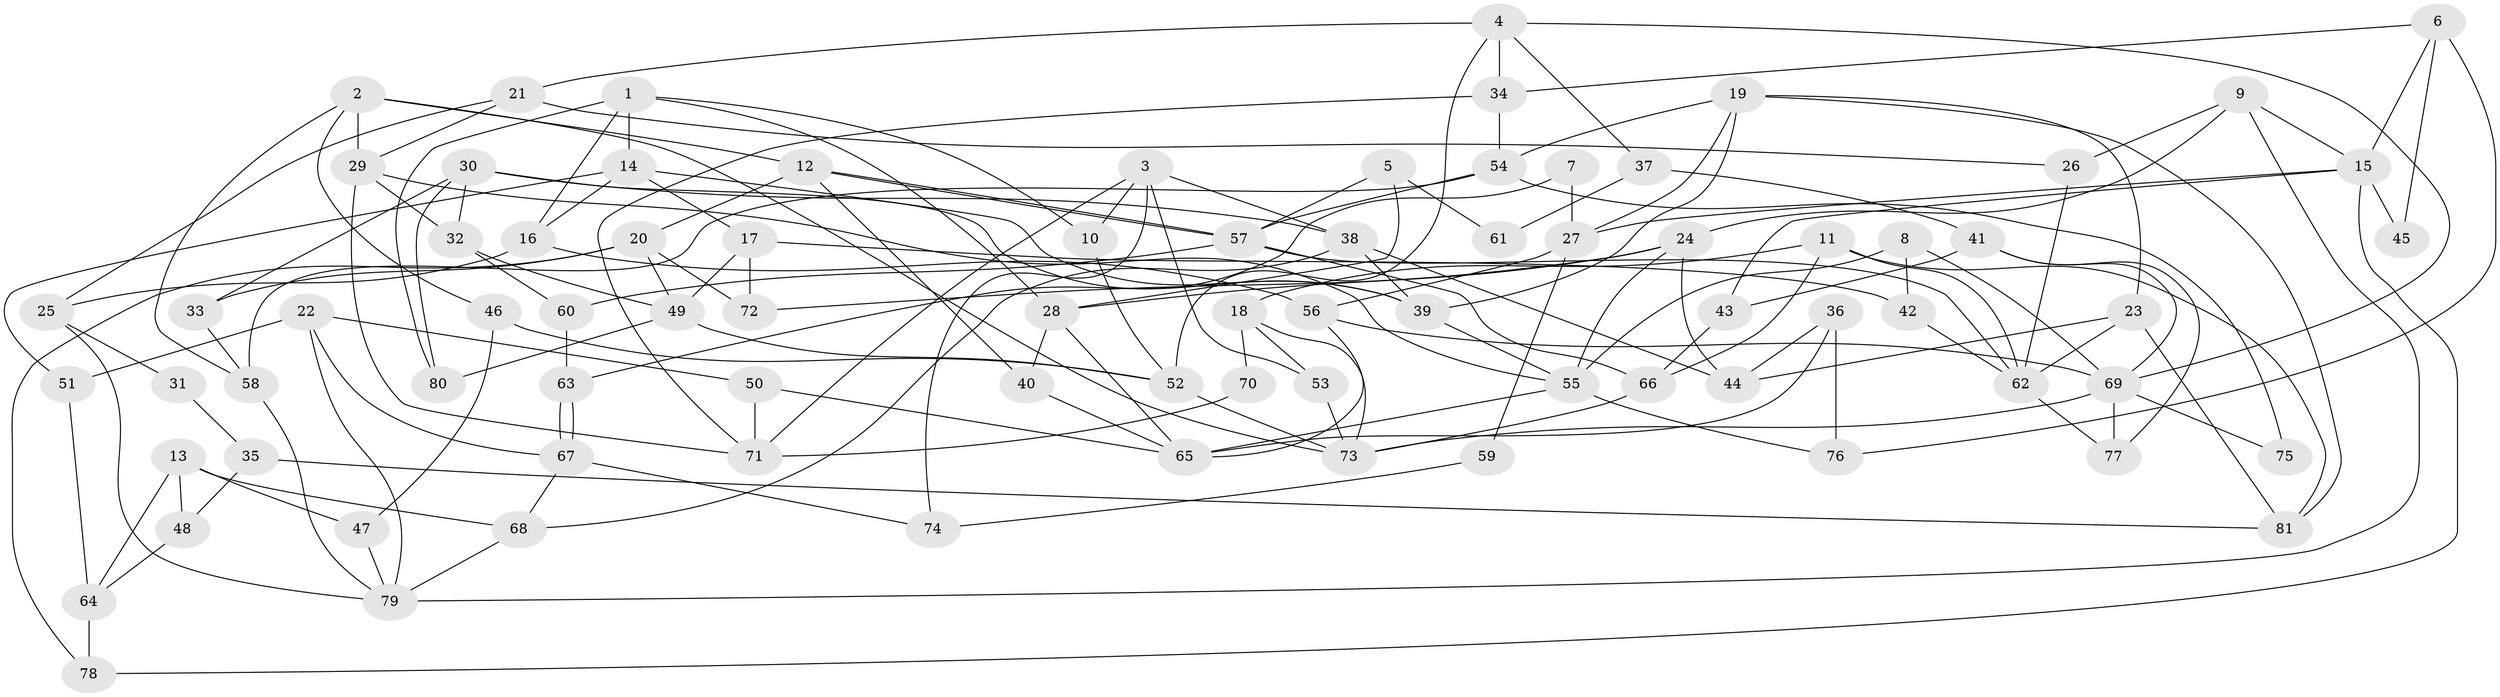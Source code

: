 // Generated by graph-tools (version 1.1) at 2025/11/02/27/25 16:11:21]
// undirected, 81 vertices, 162 edges
graph export_dot {
graph [start="1"]
  node [color=gray90,style=filled];
  1;
  2;
  3;
  4;
  5;
  6;
  7;
  8;
  9;
  10;
  11;
  12;
  13;
  14;
  15;
  16;
  17;
  18;
  19;
  20;
  21;
  22;
  23;
  24;
  25;
  26;
  27;
  28;
  29;
  30;
  31;
  32;
  33;
  34;
  35;
  36;
  37;
  38;
  39;
  40;
  41;
  42;
  43;
  44;
  45;
  46;
  47;
  48;
  49;
  50;
  51;
  52;
  53;
  54;
  55;
  56;
  57;
  58;
  59;
  60;
  61;
  62;
  63;
  64;
  65;
  66;
  67;
  68;
  69;
  70;
  71;
  72;
  73;
  74;
  75;
  76;
  77;
  78;
  79;
  80;
  81;
  1 -- 80;
  1 -- 16;
  1 -- 10;
  1 -- 14;
  1 -- 28;
  2 -- 12;
  2 -- 58;
  2 -- 29;
  2 -- 46;
  2 -- 73;
  3 -- 53;
  3 -- 38;
  3 -- 10;
  3 -- 71;
  3 -- 74;
  4 -- 34;
  4 -- 52;
  4 -- 21;
  4 -- 37;
  4 -- 69;
  5 -- 28;
  5 -- 57;
  5 -- 61;
  6 -- 15;
  6 -- 76;
  6 -- 34;
  6 -- 45;
  7 -- 27;
  7 -- 63;
  8 -- 69;
  8 -- 55;
  8 -- 42;
  9 -- 26;
  9 -- 24;
  9 -- 15;
  9 -- 79;
  10 -- 52;
  11 -- 62;
  11 -- 66;
  11 -- 18;
  11 -- 81;
  12 -- 57;
  12 -- 57;
  12 -- 40;
  12 -- 20;
  13 -- 47;
  13 -- 68;
  13 -- 48;
  13 -- 64;
  14 -- 17;
  14 -- 16;
  14 -- 39;
  14 -- 51;
  15 -- 43;
  15 -- 27;
  15 -- 45;
  15 -- 78;
  16 -- 56;
  16 -- 25;
  17 -- 42;
  17 -- 49;
  17 -- 72;
  18 -- 73;
  18 -- 53;
  18 -- 70;
  19 -- 39;
  19 -- 81;
  19 -- 23;
  19 -- 27;
  19 -- 54;
  20 -- 33;
  20 -- 49;
  20 -- 72;
  20 -- 78;
  21 -- 29;
  21 -- 25;
  21 -- 26;
  22 -- 79;
  22 -- 51;
  22 -- 50;
  22 -- 67;
  23 -- 44;
  23 -- 62;
  23 -- 81;
  24 -- 55;
  24 -- 72;
  24 -- 28;
  24 -- 44;
  25 -- 31;
  25 -- 79;
  26 -- 62;
  27 -- 56;
  27 -- 59;
  28 -- 40;
  28 -- 65;
  29 -- 55;
  29 -- 32;
  29 -- 71;
  30 -- 32;
  30 -- 38;
  30 -- 33;
  30 -- 39;
  30 -- 80;
  31 -- 35;
  32 -- 49;
  32 -- 60;
  33 -- 58;
  34 -- 71;
  34 -- 54;
  35 -- 48;
  35 -- 81;
  36 -- 65;
  36 -- 44;
  36 -- 76;
  37 -- 41;
  37 -- 61;
  38 -- 39;
  38 -- 68;
  38 -- 44;
  39 -- 55;
  40 -- 65;
  41 -- 69;
  41 -- 77;
  41 -- 43;
  42 -- 62;
  43 -- 66;
  46 -- 52;
  46 -- 47;
  47 -- 79;
  48 -- 64;
  49 -- 52;
  49 -- 80;
  50 -- 71;
  50 -- 65;
  51 -- 64;
  52 -- 73;
  53 -- 73;
  54 -- 57;
  54 -- 58;
  54 -- 75;
  55 -- 65;
  55 -- 76;
  56 -- 65;
  56 -- 69;
  57 -- 60;
  57 -- 62;
  57 -- 66;
  58 -- 79;
  59 -- 74;
  60 -- 63;
  62 -- 77;
  63 -- 67;
  63 -- 67;
  64 -- 78;
  66 -- 73;
  67 -- 68;
  67 -- 74;
  68 -- 79;
  69 -- 73;
  69 -- 75;
  69 -- 77;
  70 -- 71;
}
